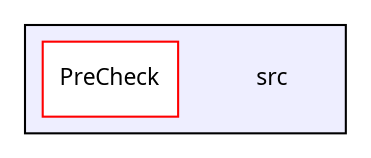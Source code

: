 digraph "/home/tiff/Stage-IUT/app/simplhotel/hotel-precheck/src" {
  bgcolor=transparent;
  compound=true
  node [ fontsize="11", fontname="Verdana"];
  edge [ labelfontsize="11", labelfontname="Verdana"];
  subgraph clusterdir_68267d1309a1af8e8297ef4c3efbcdba {
    graph [ bgcolor="#eeeeff", pencolor="black", label="" URL="dir_68267d1309a1af8e8297ef4c3efbcdba.html"];
    dir_68267d1309a1af8e8297ef4c3efbcdba [shape=plaintext label="src"];
    dir_c041bda47019fa3c84f6631c354a852f [shape=box label="PreCheck" color="red" fillcolor="white" style="filled" URL="dir_c041bda47019fa3c84f6631c354a852f.html"];
  }
}
